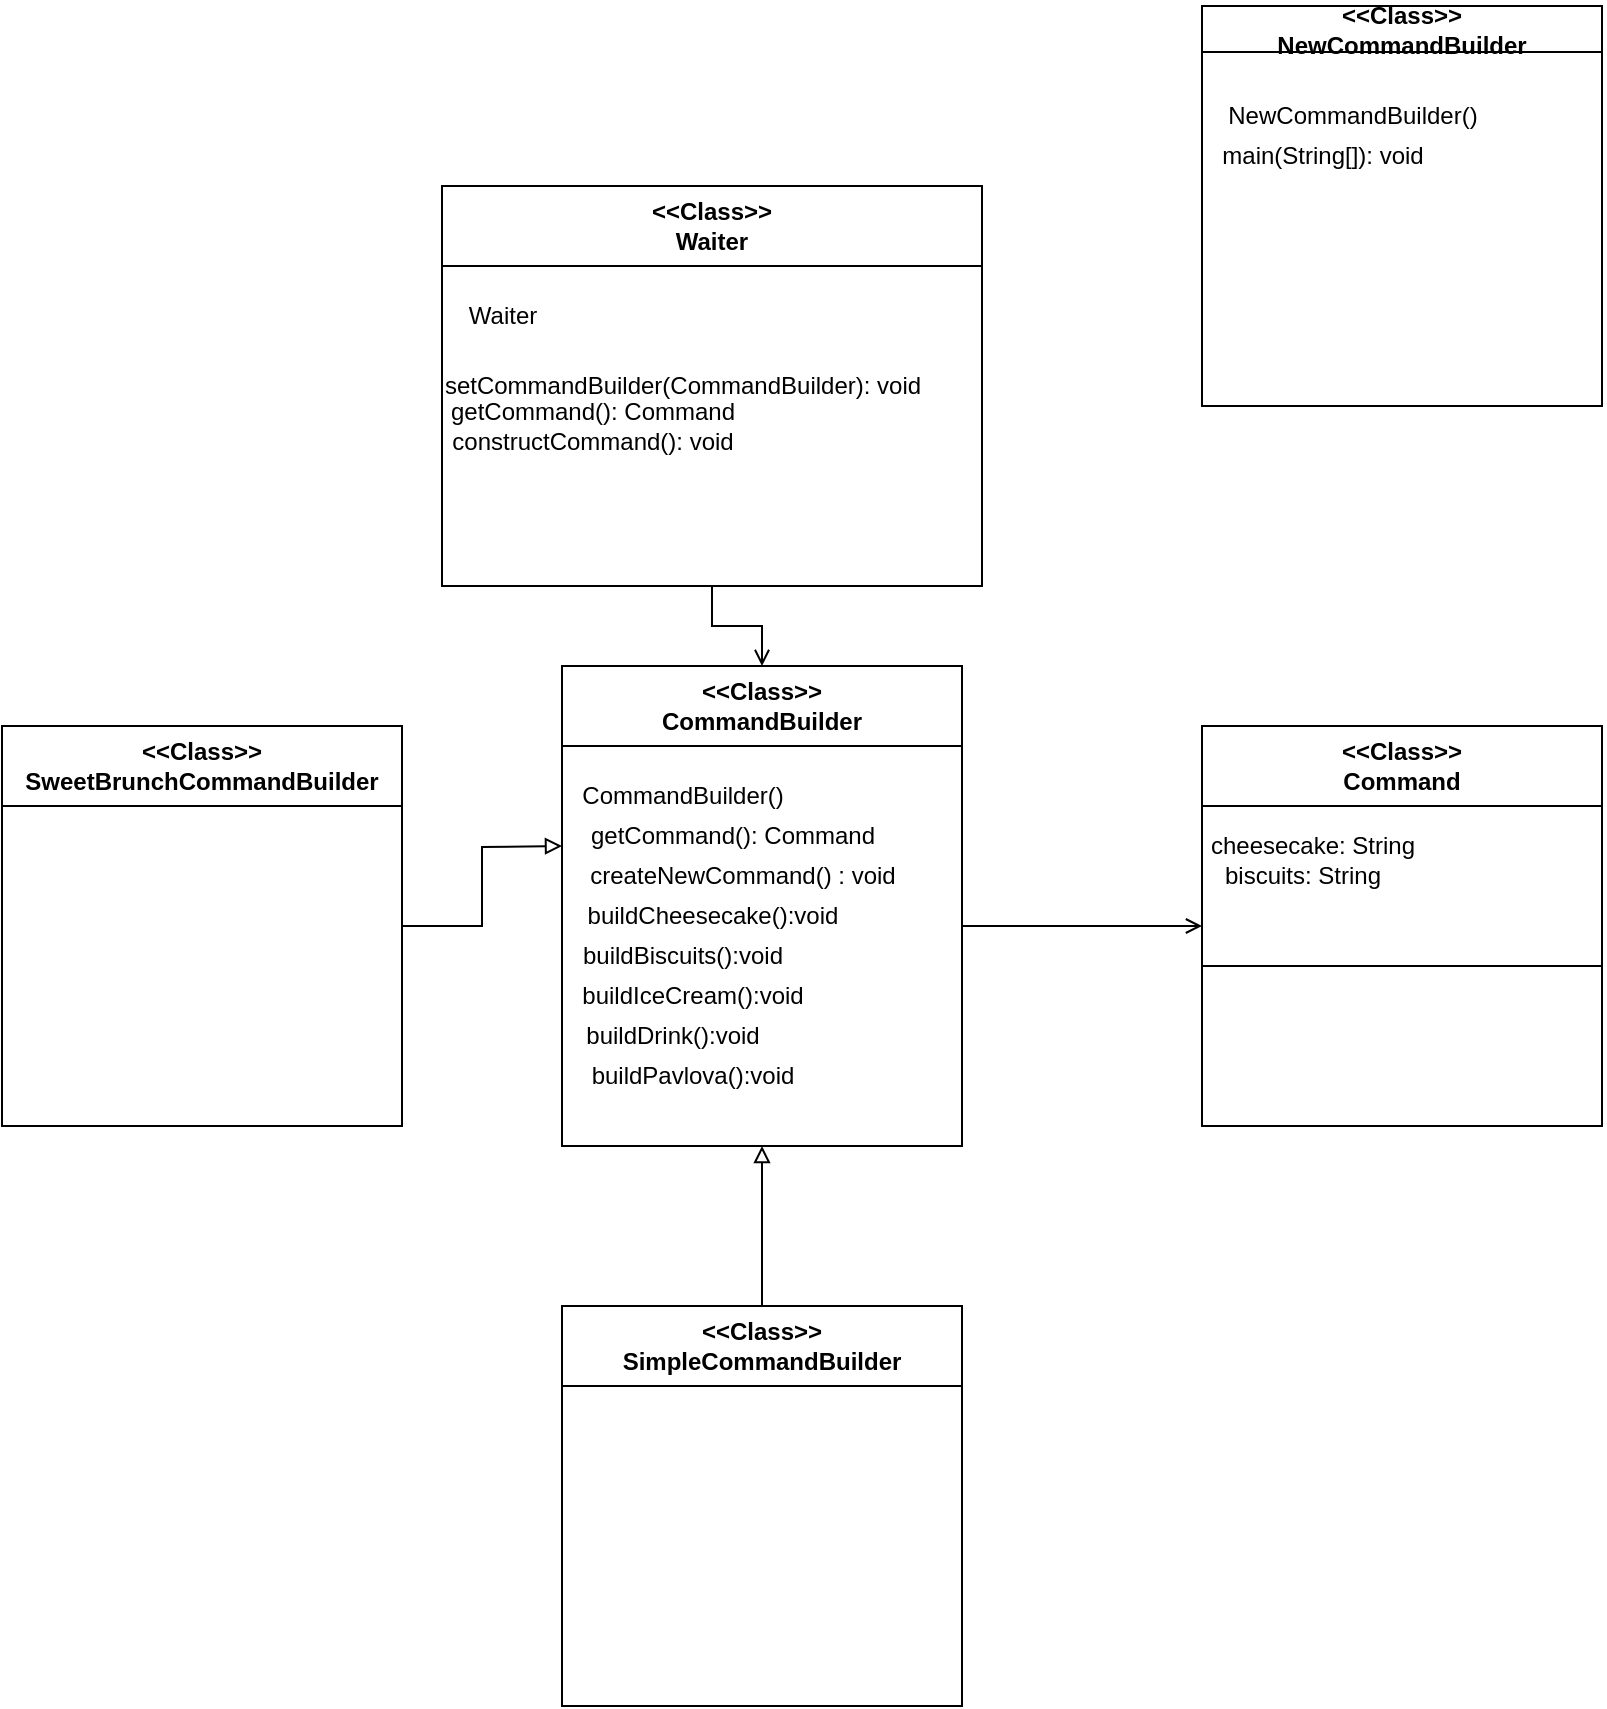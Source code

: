 <mxfile version="21.3.5" type="github">
  <diagram name="Page-1" id="U9FslpP_4WRwXoePvXMz">
    <mxGraphModel dx="1434" dy="1591" grid="1" gridSize="10" guides="1" tooltips="1" connect="1" arrows="1" fold="1" page="1" pageScale="1" pageWidth="1169" pageHeight="827" math="0" shadow="0">
      <root>
        <mxCell id="0" />
        <mxCell id="1" parent="0" />
        <mxCell id="bDbSbjliOwDVEzyQ-WYC-8" style="edgeStyle=orthogonalEdgeStyle;rounded=0;orthogonalLoop=1;jettySize=auto;html=1;exitX=0.5;exitY=1;exitDx=0;exitDy=0;entryX=0.5;entryY=0;entryDx=0;entryDy=0;endArrow=open;endFill=0;" edge="1" parent="1" source="bDbSbjliOwDVEzyQ-WYC-1" target="bDbSbjliOwDVEzyQ-WYC-5">
          <mxGeometry relative="1" as="geometry" />
        </mxCell>
        <mxCell id="bDbSbjliOwDVEzyQ-WYC-1" value="&amp;lt;&amp;lt;Class&amp;gt;&amp;gt;&lt;br&gt;Waiter" style="swimlane;whiteSpace=wrap;html=1;startSize=40;" vertex="1" parent="1">
          <mxGeometry x="270" y="-440" width="270" height="200" as="geometry" />
        </mxCell>
        <mxCell id="bDbSbjliOwDVEzyQ-WYC-2" value="Waiter" style="text;html=1;align=center;verticalAlign=middle;resizable=0;points=[];autosize=1;strokeColor=none;fillColor=none;" vertex="1" parent="bDbSbjliOwDVEzyQ-WYC-1">
          <mxGeometry y="50" width="60" height="30" as="geometry" />
        </mxCell>
        <mxCell id="bDbSbjliOwDVEzyQ-WYC-12" value="setCommandBuilder(CommandBuilder): void&lt;br&gt;" style="text;html=1;align=center;verticalAlign=middle;resizable=0;points=[];autosize=1;strokeColor=none;fillColor=none;" vertex="1" parent="bDbSbjliOwDVEzyQ-WYC-1">
          <mxGeometry x="-10" y="85" width="260" height="30" as="geometry" />
        </mxCell>
        <mxCell id="bDbSbjliOwDVEzyQ-WYC-13" value="getCommand(): Command&lt;br&gt;constructCommand(): void&lt;br&gt;" style="text;html=1;align=center;verticalAlign=middle;resizable=0;points=[];autosize=1;strokeColor=none;fillColor=none;" vertex="1" parent="bDbSbjliOwDVEzyQ-WYC-1">
          <mxGeometry x="-10" y="100" width="170" height="40" as="geometry" />
        </mxCell>
        <mxCell id="bDbSbjliOwDVEzyQ-WYC-9" style="edgeStyle=orthogonalEdgeStyle;rounded=0;orthogonalLoop=1;jettySize=auto;html=1;exitX=1;exitY=0.5;exitDx=0;exitDy=0;endArrow=block;endFill=0;" edge="1" parent="1" source="bDbSbjliOwDVEzyQ-WYC-3">
          <mxGeometry relative="1" as="geometry">
            <mxPoint x="330" y="-110" as="targetPoint" />
          </mxGeometry>
        </mxCell>
        <mxCell id="bDbSbjliOwDVEzyQ-WYC-3" value="&amp;lt;&amp;lt;Class&amp;gt;&amp;gt;&lt;br&gt;SweetBrunchCommandBuilder" style="swimlane;whiteSpace=wrap;html=1;startSize=40;" vertex="1" parent="1">
          <mxGeometry x="50" y="-170" width="200" height="200" as="geometry" />
        </mxCell>
        <mxCell id="bDbSbjliOwDVEzyQ-WYC-4" value="&amp;lt;&amp;lt;Class&amp;gt;&amp;gt;&lt;br&gt;Command" style="swimlane;whiteSpace=wrap;html=1;startSize=40;" vertex="1" parent="1">
          <mxGeometry x="650" y="-170" width="200" height="200" as="geometry" />
        </mxCell>
        <mxCell id="bDbSbjliOwDVEzyQ-WYC-28" value="cheesecake: String&lt;br&gt;" style="text;html=1;align=center;verticalAlign=middle;resizable=0;points=[];autosize=1;strokeColor=none;fillColor=none;" vertex="1" parent="bDbSbjliOwDVEzyQ-WYC-4">
          <mxGeometry x="-10" y="45" width="130" height="30" as="geometry" />
        </mxCell>
        <mxCell id="bDbSbjliOwDVEzyQ-WYC-29" value="biscuits: String" style="text;html=1;align=center;verticalAlign=middle;resizable=0;points=[];autosize=1;strokeColor=none;fillColor=none;" vertex="1" parent="bDbSbjliOwDVEzyQ-WYC-4">
          <mxGeometry y="60" width="100" height="30" as="geometry" />
        </mxCell>
        <mxCell id="bDbSbjliOwDVEzyQ-WYC-7" style="edgeStyle=orthogonalEdgeStyle;rounded=0;orthogonalLoop=1;jettySize=auto;html=1;exitX=1;exitY=0.5;exitDx=0;exitDy=0;entryX=0;entryY=0.5;entryDx=0;entryDy=0;endArrow=open;endFill=0;" edge="1" parent="1" source="bDbSbjliOwDVEzyQ-WYC-5" target="bDbSbjliOwDVEzyQ-WYC-4">
          <mxGeometry relative="1" as="geometry">
            <Array as="points">
              <mxPoint x="530" y="-70" />
            </Array>
          </mxGeometry>
        </mxCell>
        <mxCell id="bDbSbjliOwDVEzyQ-WYC-5" value="&amp;lt;&amp;lt;Class&amp;gt;&amp;gt;&lt;br&gt;CommandBuilder" style="swimlane;whiteSpace=wrap;html=1;startSize=40;" vertex="1" parent="1">
          <mxGeometry x="330" y="-200" width="200" height="240" as="geometry" />
        </mxCell>
        <mxCell id="bDbSbjliOwDVEzyQ-WYC-17" value="CommandBuilder()" style="text;html=1;align=center;verticalAlign=middle;resizable=0;points=[];autosize=1;strokeColor=none;fillColor=none;" vertex="1" parent="bDbSbjliOwDVEzyQ-WYC-5">
          <mxGeometry y="50" width="120" height="30" as="geometry" />
        </mxCell>
        <mxCell id="bDbSbjliOwDVEzyQ-WYC-18" value="getCommand(): Command" style="text;html=1;align=center;verticalAlign=middle;resizable=0;points=[];autosize=1;strokeColor=none;fillColor=none;" vertex="1" parent="bDbSbjliOwDVEzyQ-WYC-5">
          <mxGeometry y="70" width="170" height="30" as="geometry" />
        </mxCell>
        <mxCell id="bDbSbjliOwDVEzyQ-WYC-19" value="createNewCommand() : void" style="text;html=1;align=center;verticalAlign=middle;resizable=0;points=[];autosize=1;strokeColor=none;fillColor=none;" vertex="1" parent="bDbSbjliOwDVEzyQ-WYC-5">
          <mxGeometry y="90" width="180" height="30" as="geometry" />
        </mxCell>
        <mxCell id="bDbSbjliOwDVEzyQ-WYC-21" value="buildCheesecake():void" style="text;html=1;align=center;verticalAlign=middle;resizable=0;points=[];autosize=1;strokeColor=none;fillColor=none;" vertex="1" parent="bDbSbjliOwDVEzyQ-WYC-5">
          <mxGeometry y="110" width="150" height="30" as="geometry" />
        </mxCell>
        <mxCell id="bDbSbjliOwDVEzyQ-WYC-20" value="buildDrink():void" style="text;html=1;align=center;verticalAlign=middle;resizable=0;points=[];autosize=1;strokeColor=none;fillColor=none;" vertex="1" parent="bDbSbjliOwDVEzyQ-WYC-5">
          <mxGeometry y="170" width="110" height="30" as="geometry" />
        </mxCell>
        <mxCell id="bDbSbjliOwDVEzyQ-WYC-22" value="buildBiscuits():void" style="text;html=1;align=center;verticalAlign=middle;resizable=0;points=[];autosize=1;strokeColor=none;fillColor=none;" vertex="1" parent="bDbSbjliOwDVEzyQ-WYC-5">
          <mxGeometry y="130" width="120" height="30" as="geometry" />
        </mxCell>
        <mxCell id="bDbSbjliOwDVEzyQ-WYC-23" value="buildIceCream():void" style="text;html=1;align=center;verticalAlign=middle;resizable=0;points=[];autosize=1;strokeColor=none;fillColor=none;" vertex="1" parent="bDbSbjliOwDVEzyQ-WYC-5">
          <mxGeometry y="150" width="130" height="30" as="geometry" />
        </mxCell>
        <mxCell id="bDbSbjliOwDVEzyQ-WYC-24" value="buildPavlova():void" style="text;html=1;align=center;verticalAlign=middle;resizable=0;points=[];autosize=1;strokeColor=none;fillColor=none;" vertex="1" parent="bDbSbjliOwDVEzyQ-WYC-5">
          <mxGeometry x="5" y="190" width="120" height="30" as="geometry" />
        </mxCell>
        <mxCell id="bDbSbjliOwDVEzyQ-WYC-10" style="edgeStyle=orthogonalEdgeStyle;rounded=0;orthogonalLoop=1;jettySize=auto;html=1;exitX=0.5;exitY=0;exitDx=0;exitDy=0;entryX=0.5;entryY=1;entryDx=0;entryDy=0;endArrow=block;endFill=0;" edge="1" parent="1" source="bDbSbjliOwDVEzyQ-WYC-6" target="bDbSbjliOwDVEzyQ-WYC-5">
          <mxGeometry relative="1" as="geometry" />
        </mxCell>
        <mxCell id="bDbSbjliOwDVEzyQ-WYC-6" value="&amp;lt;&amp;lt;Class&amp;gt;&amp;gt;&lt;br&gt;SimpleCommandBuilder" style="swimlane;whiteSpace=wrap;html=1;startSize=40;" vertex="1" parent="1">
          <mxGeometry x="330" y="120" width="200" height="200" as="geometry" />
        </mxCell>
        <mxCell id="bDbSbjliOwDVEzyQ-WYC-11" value="&amp;lt;&amp;lt;Class&amp;gt;&amp;gt;&lt;br&gt;NewCommandBuilder" style="swimlane;whiteSpace=wrap;html=1;" vertex="1" parent="1">
          <mxGeometry x="650" y="-530" width="200" height="200" as="geometry" />
        </mxCell>
        <mxCell id="bDbSbjliOwDVEzyQ-WYC-15" value="NewCommandBuilder()&lt;br&gt;" style="text;html=1;align=center;verticalAlign=middle;resizable=0;points=[];autosize=1;strokeColor=none;fillColor=none;" vertex="1" parent="bDbSbjliOwDVEzyQ-WYC-11">
          <mxGeometry y="40" width="150" height="30" as="geometry" />
        </mxCell>
        <mxCell id="bDbSbjliOwDVEzyQ-WYC-16" value="main(String[]): void" style="text;html=1;align=center;verticalAlign=middle;resizable=0;points=[];autosize=1;strokeColor=none;fillColor=none;" vertex="1" parent="bDbSbjliOwDVEzyQ-WYC-11">
          <mxGeometry y="60" width="120" height="30" as="geometry" />
        </mxCell>
        <mxCell id="bDbSbjliOwDVEzyQ-WYC-27" value="" style="endArrow=none;html=1;rounded=0;" edge="1" parent="1">
          <mxGeometry width="50" height="50" relative="1" as="geometry">
            <mxPoint x="650" y="-50" as="sourcePoint" />
            <mxPoint x="850" y="-50" as="targetPoint" />
            <Array as="points">
              <mxPoint x="680" y="-50" />
              <mxPoint x="760" y="-50" />
            </Array>
          </mxGeometry>
        </mxCell>
      </root>
    </mxGraphModel>
  </diagram>
</mxfile>
